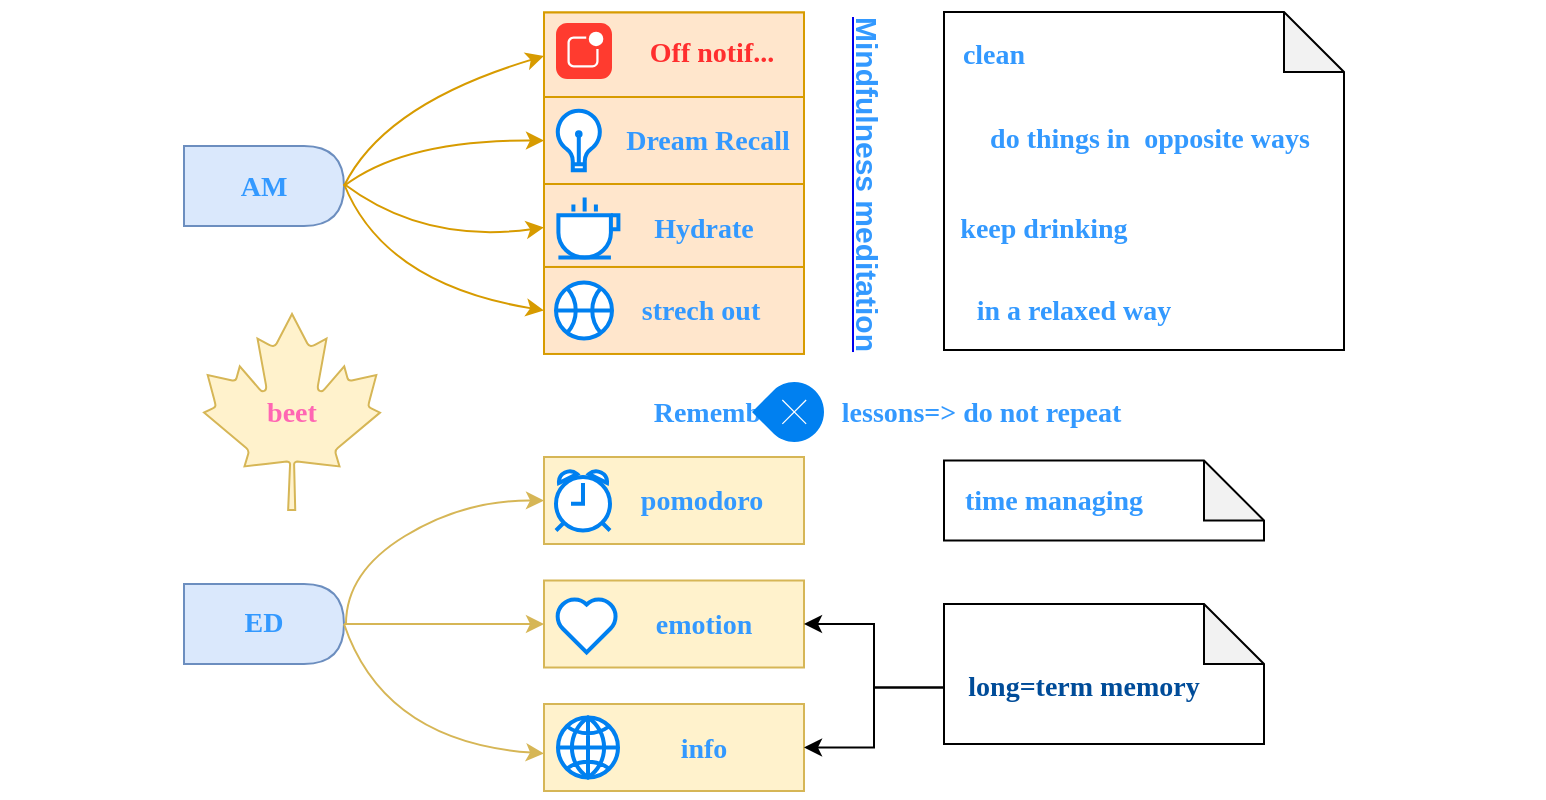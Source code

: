 <mxfile version="13.3.5" type="device"><diagram id="bOZ4BLMm7RBVufO2esLj" name="第 1 页"><mxGraphModel dx="3046" dy="3070" grid="1" gridSize="10" guides="1" tooltips="1" connect="1" arrows="1" fold="1" page="1" pageScale="1" pageWidth="1169" pageHeight="827" math="0" shadow="0"><root><mxCell id="0"/><mxCell id="1" parent="0"/><mxCell id="s4stXayW_dgWyN0uhCZV-117" value="" style="group" vertex="1" connectable="0" parent="1"><mxGeometry x="528" y="-166" width="772" height="389.5" as="geometry"/></mxCell><mxCell id="s4stXayW_dgWyN0uhCZV-111" value="" style="shape=note;whiteSpace=wrap;html=1;backgroundOutline=1;darkOpacity=0.05;gradientColor=none;" vertex="1" parent="s4stXayW_dgWyN0uhCZV-117"><mxGeometry x="472" y="296" width="160" height="70" as="geometry"/></mxCell><mxCell id="s4stXayW_dgWyN0uhCZV-110" value="" style="shape=note;whiteSpace=wrap;html=1;backgroundOutline=1;darkOpacity=0.05;gradientColor=none;" vertex="1" parent="s4stXayW_dgWyN0uhCZV-117"><mxGeometry x="472" y="224.25" width="160" height="40" as="geometry"/></mxCell><mxCell id="s4stXayW_dgWyN0uhCZV-99" value="" style="shape=note;whiteSpace=wrap;html=1;backgroundOutline=1;darkOpacity=0.05;gradientColor=none;" vertex="1" parent="s4stXayW_dgWyN0uhCZV-117"><mxGeometry x="472" width="200" height="169" as="geometry"/></mxCell><mxCell id="s4stXayW_dgWyN0uhCZV-49" value="" style="group;fillColor=#ffe6cc;strokeColor=#d79b00;gradientColor=none;" vertex="1" connectable="0" parent="s4stXayW_dgWyN0uhCZV-117"><mxGeometry x="272" y="0.25" width="130" height="43.5" as="geometry"/></mxCell><mxCell id="s4stXayW_dgWyN0uhCZV-84" value="" style="group" vertex="1" connectable="0" parent="s4stXayW_dgWyN0uhCZV-49"><mxGeometry width="130" height="43.5" as="geometry"/></mxCell><mxCell id="s4stXayW_dgWyN0uhCZV-28" value="" style="rounded=0;whiteSpace=wrap;html=1;fillColor=#ffe6cc;strokeColor=#d79b00;" vertex="1" parent="s4stXayW_dgWyN0uhCZV-84"><mxGeometry width="130" height="43.5" as="geometry"/></mxCell><mxCell id="s4stXayW_dgWyN0uhCZV-74" value="&lt;h4&gt;&lt;span style=&quot;font-size: 14px&quot;&gt;&lt;font face=&quot;Comic Sans MS&quot; color=&quot;#ff2e2e&quot;&gt;Off notif...&lt;/font&gt;&lt;/span&gt;&lt;/h4&gt;" style="text;html=1;strokeColor=none;fillColor=none;align=center;verticalAlign=middle;whiteSpace=wrap;rounded=0;" vertex="1" parent="s4stXayW_dgWyN0uhCZV-84"><mxGeometry x="38" y="9.25" width="92" height="20" as="geometry"/></mxCell><mxCell id="s4stXayW_dgWyN0uhCZV-25" value="" style="html=1;strokeWidth=1;shadow=0;dashed=0;shape=mxgraph.ios7.misc.notification;fillColor=#FF3B2F;strokeColor=none;buttonText=;strokeColor2=#222222;fontColor=#222222;fontSize=8;verticalLabelPosition=bottom;verticalAlign=top;align=center;" vertex="1" parent="s4stXayW_dgWyN0uhCZV-49"><mxGeometry x="6" y="5.25" width="28" height="28" as="geometry"/></mxCell><mxCell id="s4stXayW_dgWyN0uhCZV-10" value="&amp;nbsp; &amp;nbsp; &amp;nbsp; &amp;nbsp; &amp;nbsp; &amp;nbsp; &amp;nbsp;" style="text;html=1;align=center;verticalAlign=middle;resizable=0;points=[];autosize=1;" vertex="1" parent="s4stXayW_dgWyN0uhCZV-117"><mxGeometry y="12" width="60" height="20" as="geometry"/></mxCell><mxCell id="s4stXayW_dgWyN0uhCZV-11" value="" style="shape=delay;whiteSpace=wrap;html=1;fillColor=#dae8fc;strokeColor=#6c8ebf;" vertex="1" parent="s4stXayW_dgWyN0uhCZV-117"><mxGeometry x="92" y="67" width="80" height="40" as="geometry"/></mxCell><mxCell id="s4stXayW_dgWyN0uhCZV-12" value="" style="shape=delay;whiteSpace=wrap;html=1;fillColor=#dae8fc;strokeColor=#6c8ebf;" vertex="1" parent="s4stXayW_dgWyN0uhCZV-117"><mxGeometry x="92" y="286" width="80" height="40" as="geometry"/></mxCell><mxCell id="s4stXayW_dgWyN0uhCZV-13" value="&lt;h4&gt;&lt;span style=&quot;font-size: 14px&quot;&gt;&lt;font face=&quot;Comic Sans MS&quot; color=&quot;#3399ff&quot;&gt;AM&lt;/font&gt;&lt;/span&gt;&lt;/h4&gt;" style="text;html=1;strokeColor=none;fillColor=none;align=center;verticalAlign=middle;whiteSpace=wrap;rounded=0;" vertex="1" parent="s4stXayW_dgWyN0uhCZV-117"><mxGeometry x="102" y="77" width="60" height="20" as="geometry"/></mxCell><mxCell id="s4stXayW_dgWyN0uhCZV-14" value="&lt;h4&gt;&lt;font color=&quot;#3399ff&quot; face=&quot;Comic Sans MS&quot;&gt;&lt;span style=&quot;font-size: 14px&quot;&gt;ED&lt;/span&gt;&lt;/font&gt;&lt;/h4&gt;" style="text;html=1;strokeColor=none;fillColor=none;align=center;verticalAlign=middle;whiteSpace=wrap;rounded=0;" vertex="1" parent="s4stXayW_dgWyN0uhCZV-117"><mxGeometry x="102" y="296" width="60" height="20" as="geometry"/></mxCell><mxCell id="s4stXayW_dgWyN0uhCZV-43" value="" style="group" vertex="1" connectable="0" parent="s4stXayW_dgWyN0uhCZV-117"><mxGeometry x="272" y="86" width="130" height="43.5" as="geometry"/></mxCell><mxCell id="s4stXayW_dgWyN0uhCZV-30" value="" style="rounded=0;whiteSpace=wrap;html=1;fillColor=#ffe6cc;strokeColor=#d79b00;" vertex="1" parent="s4stXayW_dgWyN0uhCZV-43"><mxGeometry width="130" height="43.5" as="geometry"/></mxCell><mxCell id="s4stXayW_dgWyN0uhCZV-19" value="" style="html=1;verticalLabelPosition=bottom;align=center;labelBackgroundColor=#ffffff;verticalAlign=top;strokeWidth=2;strokeColor=#0080F0;shadow=0;dashed=0;shape=mxgraph.ios7.icons.cup;" vertex="1" parent="s4stXayW_dgWyN0uhCZV-43"><mxGeometry x="7.2" y="6.75" width="30" height="30" as="geometry"/></mxCell><mxCell id="s4stXayW_dgWyN0uhCZV-94" value="&lt;h4&gt;&lt;span style=&quot;font-size: 14px&quot;&gt;&lt;font face=&quot;Comic Sans MS&quot; color=&quot;#3399ff&quot;&gt;Hydrate&lt;/font&gt;&lt;/span&gt;&lt;/h4&gt;" style="text;html=1;strokeColor=none;fillColor=none;align=center;verticalAlign=middle;whiteSpace=wrap;rounded=0;" vertex="1" parent="s4stXayW_dgWyN0uhCZV-43"><mxGeometry x="50" y="11.75" width="60" height="20" as="geometry"/></mxCell><mxCell id="s4stXayW_dgWyN0uhCZV-44" value="" style="group" vertex="1" connectable="0" parent="s4stXayW_dgWyN0uhCZV-117"><mxGeometry x="272" y="42.5" width="500" height="43.5" as="geometry"/></mxCell><mxCell id="s4stXayW_dgWyN0uhCZV-18" value="" style="rounded=0;whiteSpace=wrap;html=1;fillColor=#ffe6cc;strokeColor=#d79b00;" vertex="1" parent="s4stXayW_dgWyN0uhCZV-44"><mxGeometry width="130" height="43.5" as="geometry"/></mxCell><mxCell id="s4stXayW_dgWyN0uhCZV-17" value="" style="html=1;verticalLabelPosition=bottom;align=center;labelBackgroundColor=#ffffff;verticalAlign=top;strokeWidth=2;strokeColor=#0080F0;shadow=0;dashed=0;shape=mxgraph.ios7.icons.lightbulb;" vertex="1" parent="s4stXayW_dgWyN0uhCZV-44"><mxGeometry x="6" y="6.9" width="22.8" height="29.7" as="geometry"/></mxCell><mxCell id="s4stXayW_dgWyN0uhCZV-73" value="&lt;h4&gt;&lt;span style=&quot;font-size: 14px&quot;&gt;&lt;font face=&quot;Comic Sans MS&quot; color=&quot;#3399ff&quot;&gt;Dream Recall&lt;/font&gt;&lt;/span&gt;&lt;/h4&gt;" style="text;html=1;strokeColor=none;fillColor=none;align=center;verticalAlign=middle;whiteSpace=wrap;rounded=0;" vertex="1" parent="s4stXayW_dgWyN0uhCZV-44"><mxGeometry x="34" y="11.75" width="96" height="20" as="geometry"/></mxCell><mxCell id="s4stXayW_dgWyN0uhCZV-81" value="&lt;h4&gt;&lt;font color=&quot;#3399ff&quot; face=&quot;Comic Sans MS&quot;&gt;&lt;span style=&quot;font-size: 14px&quot;&gt;do things in&amp;nbsp; opposite ways&amp;nbsp; &amp;nbsp;&amp;nbsp;&lt;/span&gt;&lt;/font&gt;&lt;/h4&gt;" style="text;html=1;strokeColor=none;fillColor=none;align=center;verticalAlign=middle;whiteSpace=wrap;rounded=0;" vertex="1" parent="s4stXayW_dgWyN0uhCZV-44"><mxGeometry x="200" y="11.75" width="220" height="20" as="geometry"/></mxCell><mxCell id="s4stXayW_dgWyN0uhCZV-45" value="" style="group" vertex="1" connectable="0" parent="s4stXayW_dgWyN0uhCZV-117"><mxGeometry x="42" y="214.98" width="130" height="43.5" as="geometry"/></mxCell><mxCell id="s4stXayW_dgWyN0uhCZV-48" value="" style="group" vertex="1" connectable="0" parent="s4stXayW_dgWyN0uhCZV-45"><mxGeometry x="229" y="-87.5" width="130" height="43.5" as="geometry"/></mxCell><mxCell id="s4stXayW_dgWyN0uhCZV-27" value="" style="rounded=0;whiteSpace=wrap;html=1;fillColor=#ffe6cc;strokeColor=#d79b00;" vertex="1" parent="s4stXayW_dgWyN0uhCZV-48"><mxGeometry x="1" width="130" height="43.5" as="geometry"/></mxCell><mxCell id="s4stXayW_dgWyN0uhCZV-23" value="" style="html=1;verticalLabelPosition=bottom;align=center;labelBackgroundColor=#ffffff;verticalAlign=top;strokeWidth=2;strokeColor=#0080F0;shadow=0;dashed=0;shape=mxgraph.ios7.icons.basketball;" vertex="1" parent="s4stXayW_dgWyN0uhCZV-48"><mxGeometry x="7" y="7.75" width="28" height="28" as="geometry"/></mxCell><mxCell id="s4stXayW_dgWyN0uhCZV-95" value="&lt;h4&gt;&lt;span style=&quot;font-size: 14px&quot;&gt;&lt;font face=&quot;Comic Sans MS&quot; color=&quot;#3399ff&quot;&gt;strech out&lt;/font&gt;&lt;/span&gt;&lt;/h4&gt;" style="text;html=1;strokeColor=none;fillColor=none;align=center;verticalAlign=middle;whiteSpace=wrap;rounded=0;" vertex="1" parent="s4stXayW_dgWyN0uhCZV-48"><mxGeometry x="41" y="11.75" width="77" height="20" as="geometry"/></mxCell><mxCell id="s4stXayW_dgWyN0uhCZV-54" value="" style="group" vertex="1" connectable="0" parent="s4stXayW_dgWyN0uhCZV-117"><mxGeometry x="272" y="222.5" width="130" height="43.5" as="geometry"/></mxCell><mxCell id="s4stXayW_dgWyN0uhCZV-53" value="" style="rounded=0;whiteSpace=wrap;html=1;fillColor=#fff2cc;strokeColor=#d6b656;" vertex="1" parent="s4stXayW_dgWyN0uhCZV-54"><mxGeometry width="130" height="43.5" as="geometry"/></mxCell><mxCell id="s4stXayW_dgWyN0uhCZV-15" value="" style="html=1;verticalLabelPosition=bottom;align=center;labelBackgroundColor=#ffffff;verticalAlign=top;strokeWidth=2;strokeColor=#0080F0;shadow=0;dashed=0;shape=mxgraph.ios7.icons.alarm_clock;" vertex="1" parent="s4stXayW_dgWyN0uhCZV-54"><mxGeometry x="6" y="6.75" width="27" height="30" as="geometry"/></mxCell><mxCell id="s4stXayW_dgWyN0uhCZV-100" value="&lt;h4&gt;&lt;span style=&quot;font-size: 14px&quot;&gt;&lt;font face=&quot;Comic Sans MS&quot; color=&quot;#3399ff&quot;&gt;pomodoro&lt;/font&gt;&lt;/span&gt;&lt;/h4&gt;" style="text;html=1;strokeColor=none;fillColor=none;align=center;verticalAlign=middle;whiteSpace=wrap;rounded=0;" vertex="1" parent="s4stXayW_dgWyN0uhCZV-54"><mxGeometry x="49" y="11.5" width="60" height="20" as="geometry"/></mxCell><mxCell id="s4stXayW_dgWyN0uhCZV-55" value="" style="group" vertex="1" connectable="0" parent="s4stXayW_dgWyN0uhCZV-117"><mxGeometry x="272" y="284.25" width="130" height="43.5" as="geometry"/></mxCell><mxCell id="s4stXayW_dgWyN0uhCZV-33" value="" style="rounded=0;whiteSpace=wrap;html=1;fillColor=#fff2cc;strokeColor=#d6b656;" vertex="1" parent="s4stXayW_dgWyN0uhCZV-55"><mxGeometry width="130" height="43.5" as="geometry"/></mxCell><mxCell id="s4stXayW_dgWyN0uhCZV-35" value="" style="html=1;verticalLabelPosition=bottom;align=center;labelBackgroundColor=#ffffff;verticalAlign=top;strokeWidth=2;strokeColor=#0080F0;shadow=0;dashed=0;shape=mxgraph.ios7.icons.heart;" vertex="1" parent="s4stXayW_dgWyN0uhCZV-55"><mxGeometry x="6" y="8.7" width="30.6" height="27.3" as="geometry"/></mxCell><mxCell id="s4stXayW_dgWyN0uhCZV-112" value="&lt;h4&gt;&lt;span style=&quot;font-size: 14px&quot;&gt;&lt;font face=&quot;Comic Sans MS&quot; color=&quot;#3399ff&quot;&gt;emotion&lt;/font&gt;&lt;/span&gt;&lt;/h4&gt;" style="text;html=1;strokeColor=none;fillColor=none;align=center;verticalAlign=middle;whiteSpace=wrap;rounded=0;" vertex="1" parent="s4stXayW_dgWyN0uhCZV-55"><mxGeometry x="50" y="11.75" width="60" height="20" as="geometry"/></mxCell><mxCell id="s4stXayW_dgWyN0uhCZV-56" value="" style="group;fillColor=#fff2cc;strokeColor=#d6b656;" vertex="1" connectable="0" parent="s4stXayW_dgWyN0uhCZV-117"><mxGeometry x="272" y="346" width="130" height="43.5" as="geometry"/></mxCell><mxCell id="s4stXayW_dgWyN0uhCZV-31" value="" style="rounded=0;whiteSpace=wrap;html=1;fillColor=#fff2cc;strokeColor=#d6b656;" vertex="1" parent="s4stXayW_dgWyN0uhCZV-56"><mxGeometry width="130" height="43.5" as="geometry"/></mxCell><mxCell id="s4stXayW_dgWyN0uhCZV-22" value="" style="html=1;verticalLabelPosition=bottom;align=center;labelBackgroundColor=#ffffff;verticalAlign=top;strokeWidth=2;strokeColor=#0080F0;shadow=0;dashed=0;shape=mxgraph.ios7.icons.globe;" vertex="1" parent="s4stXayW_dgWyN0uhCZV-56"><mxGeometry x="7" y="6.75" width="30" height="30" as="geometry"/></mxCell><mxCell id="s4stXayW_dgWyN0uhCZV-113" value="&lt;h4&gt;&lt;span style=&quot;font-size: 14px&quot;&gt;&lt;font face=&quot;Comic Sans MS&quot; color=&quot;#3399ff&quot;&gt;info&lt;/font&gt;&lt;/span&gt;&lt;/h4&gt;" style="text;html=1;strokeColor=none;fillColor=none;align=center;verticalAlign=middle;whiteSpace=wrap;rounded=0;" vertex="1" parent="s4stXayW_dgWyN0uhCZV-56"><mxGeometry x="50" y="12" width="60" height="20" as="geometry"/></mxCell><mxCell id="s4stXayW_dgWyN0uhCZV-59" value="" style="group" vertex="1" connectable="0" parent="s4stXayW_dgWyN0uhCZV-117"><mxGeometry x="262" y="172.48" width="360" height="55" as="geometry"/></mxCell><mxCell id="s4stXayW_dgWyN0uhCZV-57" value="&lt;h4&gt;&lt;span style=&quot;font-size: 14px&quot;&gt;&lt;font face=&quot;Comic Sans MS&quot; color=&quot;#3399ff&quot;&gt;&amp;nbsp;Remember&amp;nbsp; &amp;nbsp; &amp;nbsp; &amp;nbsp; lessons=&amp;gt; do not repeat&lt;/font&gt;&lt;/span&gt;&lt;/h4&gt;" style="text;html=1;strokeColor=none;fillColor=none;align=center;verticalAlign=middle;whiteSpace=wrap;rounded=0;" vertex="1" parent="s4stXayW_dgWyN0uhCZV-59"><mxGeometry width="360" height="55" as="geometry"/></mxCell><mxCell id="s4stXayW_dgWyN0uhCZV-58" value="" style="html=1;verticalLabelPosition=bottom;labelBackgroundColor=#ffffff;verticalAlign=top;shadow=0;dashed=0;strokeWidth=2;shape=mxgraph.ios7.misc.remove;fillColor=#0080f0;strokeColor=#ffffff;" vertex="1" parent="s4stXayW_dgWyN0uhCZV-59"><mxGeometry x="114" y="12.5" width="36" height="30" as="geometry"/></mxCell><mxCell id="s4stXayW_dgWyN0uhCZV-60" value="" style="curved=1;endArrow=classic;html=1;entryX=0;entryY=0.5;entryDx=0;entryDy=0;exitX=1;exitY=0.5;exitDx=0;exitDy=0;fillColor=#ffe6cc;strokeColor=#d79b00;" edge="1" parent="s4stXayW_dgWyN0uhCZV-117" source="s4stXayW_dgWyN0uhCZV-11" target="s4stXayW_dgWyN0uhCZV-28"><mxGeometry width="50" height="50" relative="1" as="geometry"><mxPoint x="172" y="106" as="sourcePoint"/><mxPoint x="222" y="56" as="targetPoint"/><Array as="points"><mxPoint x="192" y="46"/></Array></mxGeometry></mxCell><mxCell id="s4stXayW_dgWyN0uhCZV-65" style="edgeStyle=orthogonalEdgeStyle;rounded=0;orthogonalLoop=1;jettySize=auto;html=1;exitX=1;exitY=0.5;exitDx=0;exitDy=0;entryX=0;entryY=0.5;entryDx=0;entryDy=0;fillColor=#fff2cc;strokeColor=#d6b656;" edge="1" parent="s4stXayW_dgWyN0uhCZV-117" source="s4stXayW_dgWyN0uhCZV-12" target="s4stXayW_dgWyN0uhCZV-33"><mxGeometry relative="1" as="geometry"/></mxCell><mxCell id="s4stXayW_dgWyN0uhCZV-61" value="" style="curved=1;endArrow=classic;html=1;exitX=1;exitY=0.5;exitDx=0;exitDy=0;entryX=0;entryY=0.5;entryDx=0;entryDy=0;fillColor=#ffe6cc;strokeColor=#d79b00;" edge="1" parent="s4stXayW_dgWyN0uhCZV-117" source="s4stXayW_dgWyN0uhCZV-11" target="s4stXayW_dgWyN0uhCZV-18"><mxGeometry width="50" height="50" relative="1" as="geometry"><mxPoint x="202" y="136" as="sourcePoint"/><mxPoint x="252" y="86" as="targetPoint"/><Array as="points"><mxPoint x="202" y="64"/></Array></mxGeometry></mxCell><mxCell id="s4stXayW_dgWyN0uhCZV-62" value="" style="curved=1;endArrow=classic;html=1;entryX=0;entryY=0.5;entryDx=0;entryDy=0;fillColor=#ffe6cc;strokeColor=#d79b00;" edge="1" parent="s4stXayW_dgWyN0uhCZV-117" target="s4stXayW_dgWyN0uhCZV-27"><mxGeometry width="50" height="50" relative="1" as="geometry"><mxPoint x="172" y="86" as="sourcePoint"/><mxPoint x="232" y="66" as="targetPoint"/><Array as="points"><mxPoint x="192" y="136"/></Array></mxGeometry></mxCell><mxCell id="s4stXayW_dgWyN0uhCZV-63" value="" style="curved=1;endArrow=classic;html=1;entryX=0;entryY=0.5;entryDx=0;entryDy=0;fillColor=#ffe6cc;strokeColor=#d79b00;" edge="1" parent="s4stXayW_dgWyN0uhCZV-117" target="s4stXayW_dgWyN0uhCZV-30"><mxGeometry width="50" height="50" relative="1" as="geometry"><mxPoint x="172" y="86" as="sourcePoint"/><mxPoint x="272" y="86" as="targetPoint"/><Array as="points"><mxPoint x="212" y="116"/></Array></mxGeometry></mxCell><mxCell id="s4stXayW_dgWyN0uhCZV-64" value="" style="curved=1;endArrow=classic;html=1;fillColor=#fff2cc;strokeColor=#d6b656;entryX=0;entryY=0.5;entryDx=0;entryDy=0;" edge="1" parent="s4stXayW_dgWyN0uhCZV-117" target="s4stXayW_dgWyN0uhCZV-53"><mxGeometry width="50" height="50" relative="1" as="geometry"><mxPoint x="173" y="306" as="sourcePoint"/><mxPoint x="242" y="246" as="targetPoint"/><Array as="points"><mxPoint x="173" y="280"/><mxPoint x="232" y="244"/></Array></mxGeometry></mxCell><mxCell id="s4stXayW_dgWyN0uhCZV-66" value="" style="curved=1;endArrow=classic;html=1;exitX=1;exitY=0.5;exitDx=0;exitDy=0;entryX=0;entryY=0.5;entryDx=0;entryDy=0;fillColor=#fff2cc;strokeColor=#d6b656;" edge="1" parent="s4stXayW_dgWyN0uhCZV-117"><mxGeometry width="50" height="50" relative="1" as="geometry"><mxPoint x="172" y="306" as="sourcePoint"/><mxPoint x="272" y="370.75" as="targetPoint"/><Array as="points"><mxPoint x="192" y="365"/></Array></mxGeometry></mxCell><mxCell id="s4stXayW_dgWyN0uhCZV-93" value="&lt;h4&gt;&lt;font color=&quot;#3399ff&quot; face=&quot;Comic Sans MS&quot;&gt;&lt;span style=&quot;font-size: 14px&quot;&gt;clean&lt;/span&gt;&lt;/font&gt;&lt;/h4&gt;" style="text;html=1;strokeColor=none;fillColor=none;align=center;verticalAlign=middle;whiteSpace=wrap;rounded=0;" vertex="1" parent="s4stXayW_dgWyN0uhCZV-117"><mxGeometry x="472" y="12" width="50" height="20" as="geometry"/></mxCell><mxCell id="s4stXayW_dgWyN0uhCZV-96" value="&lt;h4&gt;&lt;span style=&quot;font-size: 14px&quot;&gt;&lt;font face=&quot;Comic Sans MS&quot; color=&quot;#3399ff&quot;&gt;keep drinking&lt;/font&gt;&lt;/span&gt;&lt;/h4&gt;" style="text;html=1;strokeColor=none;fillColor=none;align=center;verticalAlign=middle;whiteSpace=wrap;rounded=0;" vertex="1" parent="s4stXayW_dgWyN0uhCZV-117"><mxGeometry x="472" y="97.75" width="100" height="20" as="geometry"/></mxCell><mxCell id="s4stXayW_dgWyN0uhCZV-97" value="&lt;h4&gt;&lt;span style=&quot;font-size: 14px&quot;&gt;&lt;font face=&quot;Comic Sans MS&quot; color=&quot;#3399ff&quot;&gt;in a relaxed way&lt;/font&gt;&lt;/span&gt;&lt;/h4&gt;" style="text;html=1;strokeColor=none;fillColor=none;align=center;verticalAlign=middle;whiteSpace=wrap;rounded=0;" vertex="1" parent="s4stXayW_dgWyN0uhCZV-117"><mxGeometry x="472" y="139" width="130" height="20" as="geometry"/></mxCell><mxCell id="s4stXayW_dgWyN0uhCZV-101" value="&lt;h4&gt;&lt;span style=&quot;font-size: 14px&quot;&gt;&lt;font face=&quot;Comic Sans MS&quot; color=&quot;#3399ff&quot;&gt;time managing&lt;/font&gt;&lt;/span&gt;&lt;/h4&gt;" style="text;html=1;strokeColor=none;fillColor=none;align=center;verticalAlign=middle;whiteSpace=wrap;rounded=0;" vertex="1" parent="s4stXayW_dgWyN0uhCZV-117"><mxGeometry x="472" y="234.25" width="110" height="20" as="geometry"/></mxCell><mxCell id="s4stXayW_dgWyN0uhCZV-106" style="edgeStyle=orthogonalEdgeStyle;rounded=0;orthogonalLoop=1;jettySize=auto;html=1;exitX=0;exitY=0.5;exitDx=0;exitDy=0;entryX=1;entryY=0.5;entryDx=0;entryDy=0;" edge="1" parent="s4stXayW_dgWyN0uhCZV-117" source="s4stXayW_dgWyN0uhCZV-104" target="s4stXayW_dgWyN0uhCZV-33"><mxGeometry relative="1" as="geometry"/></mxCell><mxCell id="s4stXayW_dgWyN0uhCZV-107" style="edgeStyle=orthogonalEdgeStyle;rounded=0;orthogonalLoop=1;jettySize=auto;html=1;exitX=0;exitY=0.5;exitDx=0;exitDy=0;entryX=1;entryY=0.5;entryDx=0;entryDy=0;" edge="1" parent="s4stXayW_dgWyN0uhCZV-117" source="s4stXayW_dgWyN0uhCZV-104" target="s4stXayW_dgWyN0uhCZV-31"><mxGeometry relative="1" as="geometry"/></mxCell><mxCell id="s4stXayW_dgWyN0uhCZV-104" value="&lt;h4&gt;&lt;font face=&quot;Comic Sans MS&quot; color=&quot;#004c99&quot;&gt;&lt;span style=&quot;font-size: 14px&quot;&gt;long=term memory&lt;/span&gt;&lt;/font&gt;&lt;/h4&gt;" style="text;html=1;strokeColor=none;fillColor=none;align=center;verticalAlign=middle;whiteSpace=wrap;rounded=0;" vertex="1" parent="s4stXayW_dgWyN0uhCZV-117"><mxGeometry x="472" y="327.75" width="140" height="20" as="geometry"/></mxCell><mxCell id="s4stXayW_dgWyN0uhCZV-114" value="" style="shape=mxgraph.signs.nature.maple_leaf;html=1;pointerEvents=1;fillColor=#fff2cc;strokeColor=#d6b656;verticalLabelPosition=bottom;verticalAlign=top;align=center;" vertex="1" parent="s4stXayW_dgWyN0uhCZV-117"><mxGeometry x="102" y="150.98" width="88" height="98" as="geometry"/></mxCell><mxCell id="s4stXayW_dgWyN0uhCZV-115" value="&lt;h4&gt;&lt;span style=&quot;font-size: 14px&quot;&gt;&lt;font face=&quot;Comic Sans MS&quot; color=&quot;#ff66b3&quot;&gt;beet&lt;/font&gt;&lt;/span&gt;&lt;/h4&gt;" style="text;html=1;strokeColor=none;fillColor=none;align=center;verticalAlign=middle;whiteSpace=wrap;rounded=0;" vertex="1" parent="s4stXayW_dgWyN0uhCZV-117"><mxGeometry x="116" y="190" width="60" height="20" as="geometry"/></mxCell><mxCell id="s4stXayW_dgWyN0uhCZV-116" value="&lt;h2&gt;&lt;a name=&quot;mindfulness-meditation&quot;&gt;&lt;font color=&quot;#3399ff&quot; style=&quot;font-size: 15px&quot;&gt;Mindfulness meditation&lt;/font&gt;&lt;/a&gt;&lt;/h2&gt;" style="text;whiteSpace=wrap;html=1;rotation=90;" vertex="1" parent="s4stXayW_dgWyN0uhCZV-117"><mxGeometry x="332" y="74" width="207.5" height="60" as="geometry"/></mxCell></root></mxGraphModel></diagram></mxfile>